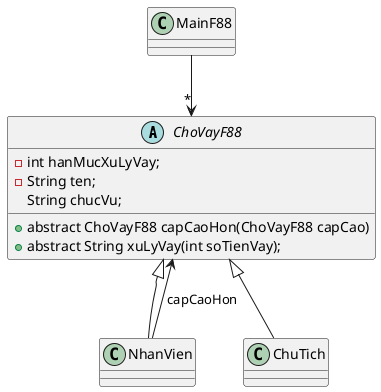 @startuml
'https://plantuml.com/class-diagram

abstract class ChoVayF88{
    -int hanMucXuLyVay;
    -String ten;
    String chucVu;
    +abstract ChoVayF88 capCaoHon(ChoVayF88 capCao)
    +abstract String xuLyVay(int soTienVay);

}
ChoVayF88 <|-- NhanVien
ChoVayF88 <|-- ChuTich
NhanVien --> ChoVayF88:capCaoHon
MainF88--> "*"ChoVayF88
@enduml